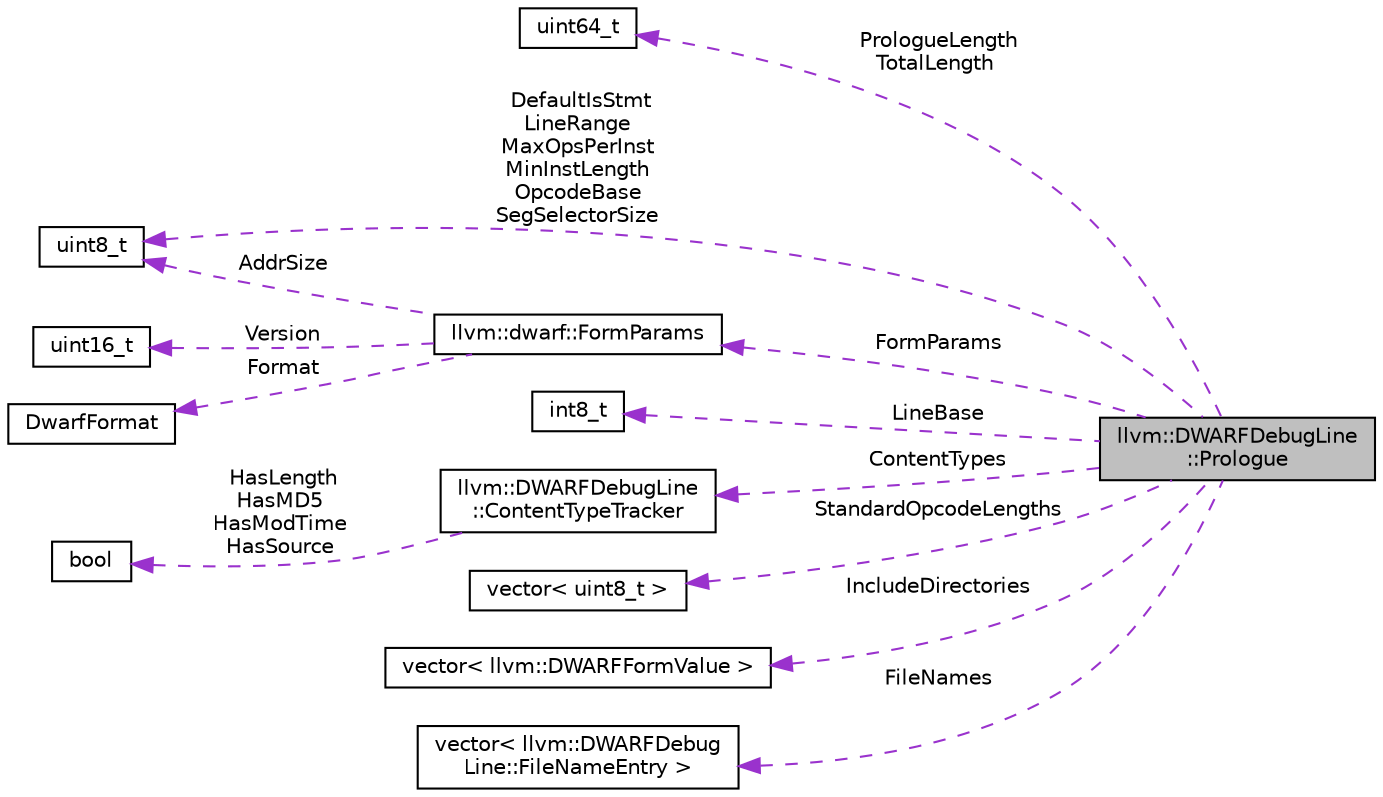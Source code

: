 digraph "llvm::DWARFDebugLine::Prologue"
{
 // LATEX_PDF_SIZE
  bgcolor="transparent";
  edge [fontname="Helvetica",fontsize="10",labelfontname="Helvetica",labelfontsize="10"];
  node [fontname="Helvetica",fontsize="10",shape="box"];
  rankdir="LR";
  Node1 [label="llvm::DWARFDebugLine\l::Prologue",height=0.2,width=0.4,color="black", fillcolor="grey75", style="filled", fontcolor="black",tooltip=" "];
  Node2 -> Node1 [dir="back",color="darkorchid3",fontsize="10",style="dashed",label=" PrologueLength\nTotalLength" ,fontname="Helvetica"];
  Node2 [label="uint64_t",height=0.2,width=0.4,color="black",tooltip=" "];
  Node3 -> Node1 [dir="back",color="darkorchid3",fontsize="10",style="dashed",label=" FormParams" ,fontname="Helvetica"];
  Node3 [label="llvm::dwarf::FormParams",height=0.2,width=0.4,color="black",URL="$structllvm_1_1dwarf_1_1FormParams.html",tooltip="A helper struct providing information about the byte size of DW_FORM values that vary in size dependi..."];
  Node4 -> Node3 [dir="back",color="darkorchid3",fontsize="10",style="dashed",label=" Version" ,fontname="Helvetica"];
  Node4 [label="uint16_t",height=0.2,width=0.4,color="black",tooltip=" "];
  Node5 -> Node3 [dir="back",color="darkorchid3",fontsize="10",style="dashed",label=" AddrSize" ,fontname="Helvetica"];
  Node5 [label="uint8_t",height=0.2,width=0.4,color="black",tooltip=" "];
  Node6 -> Node3 [dir="back",color="darkorchid3",fontsize="10",style="dashed",label=" Format" ,fontname="Helvetica"];
  Node6 [label="DwarfFormat",height=0.2,width=0.4,color="black",tooltip=" "];
  Node5 -> Node1 [dir="back",color="darkorchid3",fontsize="10",style="dashed",label=" DefaultIsStmt\nLineRange\nMaxOpsPerInst\nMinInstLength\nOpcodeBase\nSegSelectorSize" ,fontname="Helvetica"];
  Node7 -> Node1 [dir="back",color="darkorchid3",fontsize="10",style="dashed",label=" LineBase" ,fontname="Helvetica"];
  Node7 [label="int8_t",height=0.2,width=0.4,color="black",tooltip=" "];
  Node8 -> Node1 [dir="back",color="darkorchid3",fontsize="10",style="dashed",label=" ContentTypes" ,fontname="Helvetica"];
  Node8 [label="llvm::DWARFDebugLine\l::ContentTypeTracker",height=0.2,width=0.4,color="black",URL="$structllvm_1_1DWARFDebugLine_1_1ContentTypeTracker.html",tooltip="Tracks which optional content types are present in a DWARF file name entry format."];
  Node9 -> Node8 [dir="back",color="darkorchid3",fontsize="10",style="dashed",label=" HasLength\nHasMD5\nHasModTime\nHasSource" ,fontname="Helvetica"];
  Node9 [label="bool",height=0.2,width=0.4,color="black",URL="$classbool.html",tooltip=" "];
  Node10 -> Node1 [dir="back",color="darkorchid3",fontsize="10",style="dashed",label=" StandardOpcodeLengths" ,fontname="Helvetica"];
  Node10 [label="vector\< uint8_t \>",height=0.2,width=0.4,color="black",tooltip=" "];
  Node11 -> Node1 [dir="back",color="darkorchid3",fontsize="10",style="dashed",label=" IncludeDirectories" ,fontname="Helvetica"];
  Node11 [label="vector\< llvm::DWARFFormValue \>",height=0.2,width=0.4,color="black",tooltip=" "];
  Node12 -> Node1 [dir="back",color="darkorchid3",fontsize="10",style="dashed",label=" FileNames" ,fontname="Helvetica"];
  Node12 [label="vector\< llvm::DWARFDebug\lLine::FileNameEntry \>",height=0.2,width=0.4,color="black",tooltip=" "];
}
